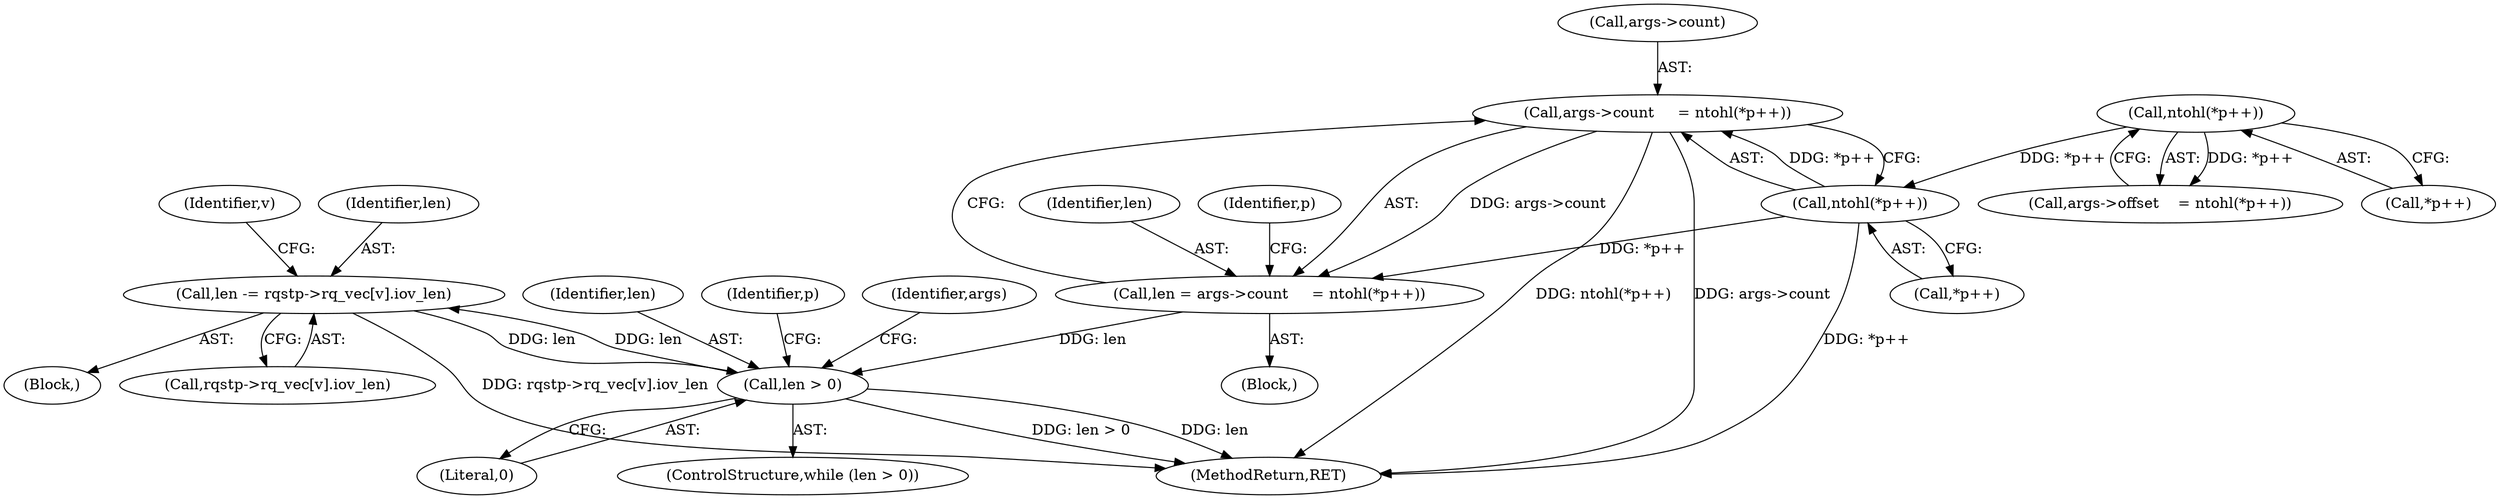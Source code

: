 digraph "0_linux_c70422f760c120480fee4de6c38804c72aa26bc1_15@array" {
"1000168" [label="(Call,len -= rqstp->rq_vec[v].iov_len)"];
"1000146" [label="(Call,len > 0)"];
"1000168" [label="(Call,len -= rqstp->rq_vec[v].iov_len)"];
"1000130" [label="(Call,len = args->count     = ntohl(*p++))"];
"1000132" [label="(Call,args->count     = ntohl(*p++))"];
"1000136" [label="(Call,ntohl(*p++))"];
"1000126" [label="(Call,ntohl(*p++))"];
"1000133" [label="(Call,args->count)"];
"1000148" [label="(Literal,0)"];
"1000181" [label="(Identifier,args)"];
"1000170" [label="(Call,rqstp->rq_vec[v].iov_len)"];
"1000136" [label="(Call,ntohl(*p++))"];
"1000147" [label="(Identifier,len)"];
"1000145" [label="(ControlStructure,while (len > 0))"];
"1000130" [label="(Call,len = args->count     = ntohl(*p++))"];
"1000127" [label="(Call,*p++)"];
"1000169" [label="(Identifier,len)"];
"1000188" [label="(MethodReturn,RET)"];
"1000122" [label="(Call,args->offset    = ntohl(*p++))"];
"1000152" [label="(Identifier,p)"];
"1000168" [label="(Call,len -= rqstp->rq_vec[v].iov_len)"];
"1000146" [label="(Call,len > 0)"];
"1000132" [label="(Call,args->count     = ntohl(*p++))"];
"1000149" [label="(Block,)"];
"1000131" [label="(Identifier,len)"];
"1000178" [label="(Identifier,v)"];
"1000141" [label="(Identifier,p)"];
"1000137" [label="(Call,*p++)"];
"1000106" [label="(Block,)"];
"1000126" [label="(Call,ntohl(*p++))"];
"1000168" -> "1000149"  [label="AST: "];
"1000168" -> "1000170"  [label="CFG: "];
"1000169" -> "1000168"  [label="AST: "];
"1000170" -> "1000168"  [label="AST: "];
"1000178" -> "1000168"  [label="CFG: "];
"1000168" -> "1000188"  [label="DDG: rqstp->rq_vec[v].iov_len"];
"1000168" -> "1000146"  [label="DDG: len"];
"1000146" -> "1000168"  [label="DDG: len"];
"1000146" -> "1000145"  [label="AST: "];
"1000146" -> "1000148"  [label="CFG: "];
"1000147" -> "1000146"  [label="AST: "];
"1000148" -> "1000146"  [label="AST: "];
"1000152" -> "1000146"  [label="CFG: "];
"1000181" -> "1000146"  [label="CFG: "];
"1000146" -> "1000188"  [label="DDG: len > 0"];
"1000146" -> "1000188"  [label="DDG: len"];
"1000130" -> "1000146"  [label="DDG: len"];
"1000130" -> "1000106"  [label="AST: "];
"1000130" -> "1000132"  [label="CFG: "];
"1000131" -> "1000130"  [label="AST: "];
"1000132" -> "1000130"  [label="AST: "];
"1000141" -> "1000130"  [label="CFG: "];
"1000132" -> "1000130"  [label="DDG: args->count"];
"1000136" -> "1000130"  [label="DDG: *p++"];
"1000132" -> "1000136"  [label="CFG: "];
"1000133" -> "1000132"  [label="AST: "];
"1000136" -> "1000132"  [label="AST: "];
"1000132" -> "1000188"  [label="DDG: args->count"];
"1000132" -> "1000188"  [label="DDG: ntohl(*p++)"];
"1000136" -> "1000132"  [label="DDG: *p++"];
"1000136" -> "1000137"  [label="CFG: "];
"1000137" -> "1000136"  [label="AST: "];
"1000136" -> "1000188"  [label="DDG: *p++"];
"1000126" -> "1000136"  [label="DDG: *p++"];
"1000126" -> "1000122"  [label="AST: "];
"1000126" -> "1000127"  [label="CFG: "];
"1000127" -> "1000126"  [label="AST: "];
"1000122" -> "1000126"  [label="CFG: "];
"1000126" -> "1000122"  [label="DDG: *p++"];
}
